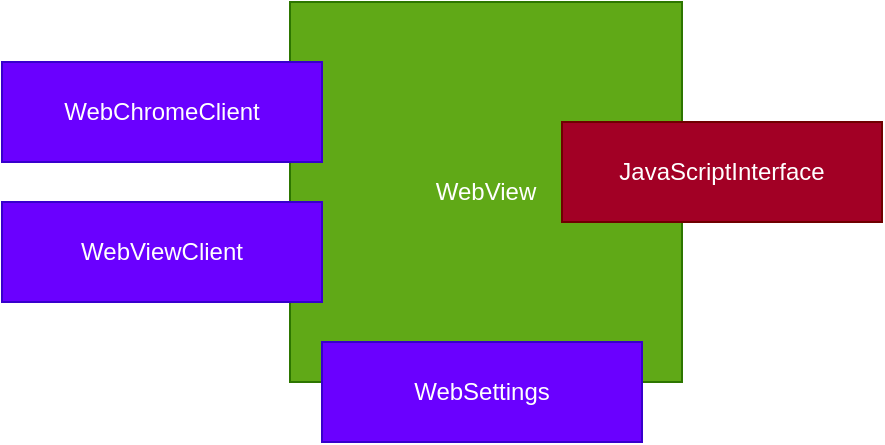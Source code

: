<mxfile version="13.1.3">
    <diagram id="6hGFLwfOUW9BJ-s0fimq" name="Page-1">
        <mxGraphModel dx="955" dy="685" grid="1" gridSize="10" guides="1" tooltips="1" connect="1" arrows="1" fold="1" page="1" pageScale="1" pageWidth="827" pageHeight="1169" math="0" shadow="0">
            <root>
                <mxCell id="0"/>
                <mxCell id="1" parent="0"/>
                <mxCell id="7" value="WebView" style="whiteSpace=wrap;html=1;fillColor=#60a917;strokeColor=#2D7600;fontColor=#ffffff;" vertex="1" parent="1">
                    <mxGeometry x="214" y="100" width="196" height="190" as="geometry"/>
                </mxCell>
                <mxCell id="8" value="WebChromeClient" style="whiteSpace=wrap;html=1;fillColor=#6a00ff;strokeColor=#3700CC;fontColor=#ffffff;" vertex="1" parent="1">
                    <mxGeometry x="70" y="130" width="160" height="50" as="geometry"/>
                </mxCell>
                <mxCell id="9" value="WebViewClient" style="whiteSpace=wrap;html=1;fillColor=#6a00ff;strokeColor=#3700CC;fontColor=#ffffff;" vertex="1" parent="1">
                    <mxGeometry x="70" y="200" width="160" height="50" as="geometry"/>
                </mxCell>
                <mxCell id="10" value="WebSettings" style="whiteSpace=wrap;html=1;fillColor=#6a00ff;strokeColor=#3700CC;fontColor=#ffffff;" vertex="1" parent="1">
                    <mxGeometry x="230" y="270" width="160" height="50" as="geometry"/>
                </mxCell>
                <mxCell id="11" value="JavaScriptInterface" style="whiteSpace=wrap;html=1;fillColor=#a20025;strokeColor=#6F0000;fontColor=#ffffff;" vertex="1" parent="1">
                    <mxGeometry x="350" y="160" width="160" height="50" as="geometry"/>
                </mxCell>
            </root>
        </mxGraphModel>
    </diagram>
</mxfile>